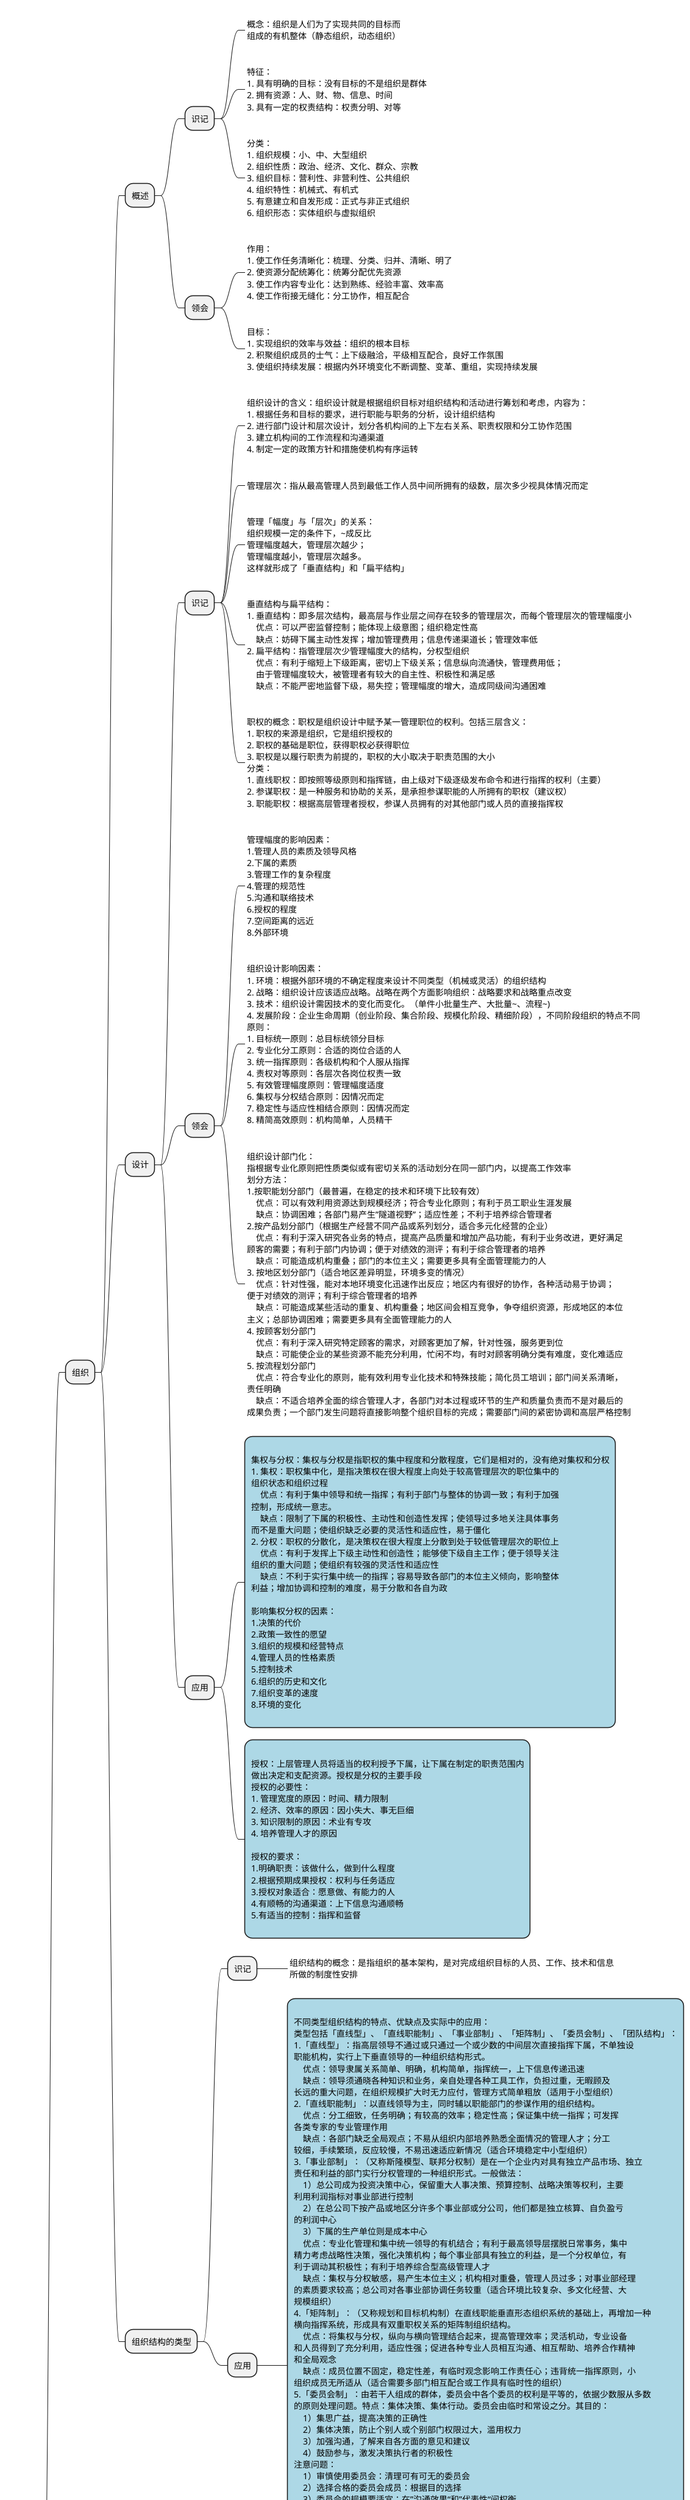 @startmindmap

* 组织

** 组织

*** 概述
**** 识记
*****_:
概念：组织是人们为了实现共同的目标而
组成的有机整体（静态组织，动态组织）
;
*****_:
特征：
1. 具有明确的目标：没有目标的不是组织是群体
2. 拥有资源：人、财、物、信息、时间
3. 具有一定的权责结构：权责分明、对等
;
*****_:
分类：
1. 组织规模：小、中、大型组织
2. 组织性质：政治、经济、文化、群众、宗教
3. 组织目标：营利性、非营利性、公共组织
4. 组织特性：机械式、有机式
5. 有意建立和自发形成：正式与非正式组织
6. 组织形态：实体组织与虚拟组织
;
**** 领会
*****_:
作用：
1. 使工作任务清晰化：梳理、分类、归并、清晰、明了
2. 使资源分配统筹化：统筹分配优先资源
3. 使工作内容专业化：达到熟练、经验丰富、效率高
4. 使工作衔接无缝化：分工协作，相互配合
;
*****_:
目标：
1. 实现组织的效率与效益：组织的根本目标
2. 积聚组织成员的士气：上下级融洽，平级相互配合，良好工作氛围
3. 使组织持续发展：根据内外环境变化不断调整、变革、重组，实现持续发展
;

*** 设计
**** 识记
*****_:
组织设计的含义：组织设计就是根据组织目标对组织结构和活动进行筹划和考虑，内容为：
1. 根据任务和目标的要求，进行职能与职务的分析，设计组织结构
2. 进行部门设计和层次设计，划分各机构间的上下左右关系、职责权限和分工协作范围
3. 建立机构间的工作流程和沟通渠道
4. 制定一定的政策方针和措施使机构有序运转
;
*****_:
管理层次：指从最高管理人员到最低工作人员中间所拥有的级数，层次多少视具体情况而定
;
*****_:
管理「幅度」与「层次」的关系：
组织规模一定的条件下，~成反比 
管理幅度越大，管理层次越少；
管理幅度越小，管理层次越多。
这样就形成了「垂直结构」和「扁平结构」
;
*****_:
垂直结构与扁平结构：
1. 垂直结构：即多层次结构，最高层与作业层之间存在较多的管理层次，而每个管理层次的管理幅度小
    优点：可以严密监督控制；能体现上级意图；组织稳定性高
    缺点：妨碍下属主动性发挥；增加管理费用；信息传递渠道长；管理效率低
2. 扁平结构：指管理层次少管理幅度大的结构，分权型组织
    优点：有利于缩短上下级距离，密切上下级关系；信息纵向流通快，管理费用低；
    由于管理幅度较大，被管理者有较大的自主性、积极性和满足感
    缺点：不能严密地监督下级，易失控；管理幅度的增大，造成同级间沟通困难
;
*****_:
职权的概念：职权是组织设计中赋予某一管理职位的权利。包括三层含义：
1. 职权的来源是组织，它是组织授权的
2. 职权的基础是职位，获得职权必获得职位
3. 职权是以履行职责为前提的，职权的大小取决于职责范围的大小
分类：
1. 直线职权：即按照等级原则和指挥链，由上级对下级逐级发布命令和进行指挥的权利（主要）
2. 参谋职权：是一种服务和协助的关系，是承担参谋职能的人所拥有的职权（建议权）
3. 职能职权：根据高层管理者授权，参谋人员拥有的对其他部门或人员的直接指挥权
;
**** 领会
*****_:
管理幅度的影响因素：
1.管理人员的素质及领导风格
2.下属的素质
3.管理工作的复杂程度
4.管理的规范性
5.沟通和联络技术
6.授权的程度
7.空间距离的远近
8.外部环境
;
*****_:
组织设计影响因素：
1. 环境：根据外部环境的不确定程度来设计不同类型（机械或灵活）的组织结构
2. 战略：组织设计应该适应战略。战略在两个方面影响组织：战略要求和战略重点改变
3. 技术：组织设计需因技术的变化而变化。（单件小批量生产、大批量~、流程~)
4. 发展阶段：企业生命周期（创业阶段、集合阶段、规模化阶段、精细阶段），不同阶段组织的特点不同
原则：
1. 目标统一原则：总目标统领分目标
2. 专业化分工原则：合适的岗位合适的人
3. 统一指挥原则：各级机构和个人服从指挥
4. 责权对等原则：各层次各岗位权责一致
5. 有效管理幅度原则：管理幅度适度
6. 集权与分权结合原则：因情况而定
7. 稳定性与适应性相结合原则：因情况而定
8. 精简高效原则：机构简单，人员精干
;
*****_:
组织设计部门化：
指根据专业化原则把性质类似或有密切关系的活动划分在同一部门内，以提高工作效率
划分方法：
1.按职能划分部门（最普遍，在稳定的技术和环境下比较有效）
    优点：可以有效利用资源达到规模经济；符合专业化原则；有利于员工职业生涯发展
    缺点：协调困难；各部门易产生”隧道视野”；适应性差；不利于培养综合管理者
2.按产品划分部门（根据生产经营不同产品或系列划分，适合多元化经营的企业）
    优点：有利于深入研究各业务的特点，提高产品质量和增加产品功能，有利于业务改进，更好满足
顾客的需要；有利于部门内协调；便于对绩效的测评；有利于综合管理者的培养
    缺点：可能造成机构重叠；部门的本位主义；需要更多具有全面管理能力的人
3. 按地区划分部门（适合地区差异明显，环境多变的情况）
    优点：针对性强，能对本地环境变化迅速作出反应；地区内有很好的协作，各种活动易于协调；
便于对绩效的测评；有利于综合管理者的培养
    缺点：可能造成某些活动的重复、机构重叠；地区间会相互竞争，争夺组织资源，形成地区的本位
主义；总部协调困难；需要更多具有全面管理能力的人
4. 按顾客划分部门
    优点：有利于深入研究特定顾客的需求，对顾客更加了解，针对性强，服务更到位
    缺点：可能使企业的某些资源不能充分利用，忙闲不均，有时对顾客明确分类有难度，变化难适应
5. 按流程划分部门
    优点：符合专业化的原则，能有效利用专业化技术和特殊技能；简化员工培训；部门间关系清晰，
责任明确
    缺点：不适合培养全面的综合管理人才，各部门对本过程或环节的生产和质量负责而不是对最后的
成果负责；一个部门发生问题将直接影响整个组织目标的完成；需要部门间的紧密协调和高层严格控制
;
**** 应用
*****[#lightblue]:
集权与分权：集权与分权是指职权的集中程度和分散程度，它们是相对的，没有绝对集权和分权
1. 集权：职权集中化，是指决策权在很大程度上向处于较高管理层次的职位集中的
组织状态和组织过程
    优点：有利于集中领导和统一指挥；有利于部门与整体的协调一致；有利于加强
控制，形成统一意志。
    缺点：限制了下属的积极性、主动性和创造性发挥；使领导过多地关注具体事务
而不是重大问题；使组织缺乏必要的灵活性和适应性，易于僵化
2. 分权：职权的分散化，是决策权在很大程度上分散到处于较低管理层次的职位上
    优点：有利于发挥上下级主动性和创造性；能够使下级自主工作；便于领导关注
组织的重大问题；使组织有较强的灵活性和适应性
    缺点：不利于实行集中统一的指挥；容易导致各部门的本位主义倾向，影响整体
利益；增加协调和控制的难度，易于分散和各自为政

影响集权分权的因素：
1.决策的代价
2.政策一致性的愿望
3.组织的规模和经营特点
4.管理人员的性格素质
5.控制技术
6.组织的历史和文化
7.组织变革的速度
8.环境的变化
;
*****[#lightblue]:
授权：上层管理人员将适当的权利授予下属，让下属在制定的职责范围内
做出决定和支配资源。授权是分权的主要手段
授权的必要性：
1. 管理宽度的原因：时间、精力限制
2. 经济、效率的原因：因小失大、事无巨细
3. 知识限制的原因：术业有专攻
4. 培养管理人才的原因

授权的要求：
1.明确职责：该做什么，做到什么程度
2.根据预期成果授权：权利与任务适应
3.授权对象适合：愿意做、有能力的人
4.有顺畅的沟通渠道：上下信息沟通顺畅
5.有适当的控制：指挥和监督
;

*** 组织结构的类型
**** 识记
*****_:
组织结构的概念：是指组织的基本架构，是对完成组织目标的人员、工作、技术和信息
所做的制度性安排
;
**** 应用
*****[#lightblue]:
不同类型组织结构的特点、优缺点及实际中的应用：
类型包括「直线型」、「直线职能制」、「事业部制」、「矩阵制」、「委员会制」、「团队结构」：
1.「直线型」：指高层领导不通过或只通过一个或少数的中间层次直接指挥下属，不单独设
职能机构，实行上下垂直领导的一种组织结构形式。
    优点：领导隶属关系简单、明确，机构简单，指挥统一，上下信息传递迅速
    缺点：领导须通晓各种知识和业务，亲自处理各种工具工作，负担过重，无暇顾及
长远的重大问题，在组织规模扩大时无力应付，管理方式简单粗放（适用于小型组织）
2.「直线职能制」：以直线领导为主，同时辅以职能部门的参谋作用的组织结构。
    优点：分工细致，任务明确；有较高的效率；稳定性高；保证集中统一指挥；可发挥
各类专家的专业管理作用
    缺点：各部门缺乏全局观点；不易从组织内部培养熟悉全面情况的管理人才；分工
较细，手续繁琐，反应较慢，不易迅速适应新情况（适合环境稳定中小型组织）
3.「事业部制」：（又称斯隆模型、联邦分权制）是在一个企业内对具有独立产品市场、独立
责任和利益的部门实行分权管理的一种组织形式。一般做法：
    1）总公司成为投资决策中心，保留重大人事决策、预算控制、战略决策等权利，主要
利用利润指标对事业部进行控制
    2）在总公司下按产品或地区分许多个事业部或分公司，他们都是独立核算、自负盈亏
的利润中心
    3）下属的生产单位则是成本中心
    优点：专业化管理和集中统一领导的有机结合；有利于最高领导层摆脱日常事务，集中
精力考虑战略性决策，强化决策机构；每个事业部具有独立的利益，是一个分权单位，有
利于调动其积极性；有利于培养综合型高级管理人才
    缺点：集权与分权敏感，易产生本位主义；机构相对重叠，管理人员过多；对事业部经理
的素质要求较高；总公司对各事业部协调任务较重（适合环境比较复杂、多文化经营、大
规模组织）
4.「矩阵制」：（又称规划和目标机构制）在直线职能垂直形态组织系统的基础上，再增加一种
横向指挥系统，形成具有双重职权关系的矩阵制组织结构。
    优点：将集权与分权，纵向与横向管理结合起来，提高管理效率；灵活机动，专业设备
和人员得到了充分利用，适应性强；促进各种专业人员相互沟通、相互帮助、培养合作精神
和全局观念
    缺点：成员位置不固定，稳定性差，有临时观念影响工作责任心；违背统一指挥原则，小
组织成员无所适从（适合需要多部门相互配合或工作具有临时性的组织）
5.「委员会制」：由若干人组成的群体，委员会中各个委员的权利是平等的，依据少数服从多数
的原则处理问题。特点：集体决策、集体行动。委员会由临时和常设之分。其目的：
    1）集思广益，提高决策的正确性
    2）集体决策，防止个别人或个别部门权限过大，滥用权力
    3）加强沟通，了解来自各方面的意见和建议
    4）鼓励参与，激发决策执行者的积极性
注意问题：
    1）审慎使用委员会：清理可有可无的委员会
    2）选择合格的委员会成员：根据目的选择
    3）委员会的规模要适宜：在”沟通效果“和”代表性“间权衡
    4）发挥委员会主席的作用：领导才能决定工作成效
    5）提高委员会的运营效率：考核机制
    优点：可以发挥集体的智慧，提供更多、更完整的信息，避免个别人的判断失误；少数
服从多数，防止个人滥用权力；成员地位平等，有利于沟通和协调；有更多参与的机会，可
激发组织成员的积极性
    缺点：耗费时间，做出决定往往需要较长时间，有时议而不决；受某人或少数人主导；
从众现象或折中调和；责任模糊，集体负责时导致大家都不负责
6.「团队结构」：团队是指完成相互依存的任务，实现共同使命的一群人。团队结构指整个组织
由组织执行组织各项任务的团队组成的组织结构。其特点：
    1）具有共同目标，与组织目标密切相关
    2）具有自主决策权，要承担活动的全部责任
    3）团队中每个成员都是多面手，团队中有分工，但更强调合作，是相互作用的群体
    4）团队结构对顾客的响应速度更快，服务质量和服务效率更高
    优点：每个成员都有明确的团队工作并为之负责；具有较大的适应性，能接受新思想和
新工作方法，迅速分享信息，协调工作；团队能够给顾客提供更卓越的服务
    缺点：小组的领导人如果不提出明确要求，团队就缺乏明确性；稳定性差，团队必须持续
不断地注意管理；团队成员虽然了解共同任务，但不一定对自己的具体任务非常了解，甚至
可能对别人的工作过于感兴趣，而忽略了自己的工作
;

** 人员配备

*** 概述
**** 识记
*****_:
「人员配备」：是组织工作的逻辑延续，是指为了实现组织目标对人员进行恰当而
有效的「招聘」、「甄选」、「培训」、「绩效考核」等，从而确定合适的人员去
充实组织机构中所规定的各项职务，保证组织活动的正常进行
;
*****_:
特点：
1.人员配备以组织的目标和战略为指导，与组织的长期
发展规划相适应：要有前瞻性和预见性，服务组织目标
2. 人员配备是以人为中心的管理：”关心人、尊重人、
理解人、依靠人“，发挥人的积极性、主动性和创造性
3. 人员配备是管理最复杂的环节：选人、育人、用人、
留人、评人等。
;
**** 领会
*****_:
人员配备过程：
1.人力资源计划（步骤包括评估现有人力资源，评估未来所需要的
人力资源，制定一套相应的方案，以确保未来人力资源供需匹配）
2.工作分析与职位设计（编制成岗位说明书，具体明确工作职责与
权限、工作目标、工作特点、任职人员资格等，并能为工作评价、
人员招聘、绩效考核、培训与开发、薪酬管理等提供依据）
3.招聘与甄选
4.培训与发展
5.绩效考核：奖惩的依据
6.奖惩、调职、离职
;
*****_:
原则：
1.「因事择人」：是指根据岗位的要求来选拔具备相应知识与能力
的人员
2.「因才适用」：根据人的不同特点来安排工作，使人的潜能得到
最充分的发挥，忌”大材小用“或”小材大用“
3.「动态平衡」：要以发展的眼光看待人与事的配合关系，不断
调整，实现人与工作的平衡。组织变化 -》人员调整
人能力提高 -》不同岗位
;

*** 人员配备管理
**** 识记
*****_:
管理人员招聘的标准：
1.与组织文化相适应：个人与组织价值观契合
2.德才兼备：正品、次品、废品、毒品
3.决策能力：组织权利下移
4.沟通与合作的技能：沟通是合作的基本要求
5.创新精神：特别是高层管理人员
;
*****_:
「外部招聘」及优缺点：
优点：
1. 来源广泛，选择余地大，易于招到一流人才
2. 来自外部的候选人能够为组织带来新思想、新观念、新方法
3. 可以平息或缓和内部竞争者之间的矛盾
4. 人才现成，可节省培训费用
缺点：
1. 进入角色慢、缺乏人事基础
2. 对求职者无法深入了解
3. 影响内部员工的工作积极性
4. 外聘人员缺乏对企业的忠诚
;
*****_:
「内部提升」的优缺点：
优点：
1. 了解全面、准确性高
2. 可鼓舞士气、激励员工、增强员工对组织的忠诚
3. 有利于迅速开展工作
4. 使组织培训投资得到回报
5. 招聘费用低
缺点：
1. 来源局限、水平有限
2. 近亲繁殖
3. 内部竞争、引起同事不满
;
*****_:
「甄选」的概念：是指综合利用心理学、管理学等学科的理论、方法和技术，对应聘者
的任职资格、工作胜任程度等进行测量和评价到录用的过程
;
*****_:
「培训」的目标：
1. 掌握新的知识和技能
2. 发展各方面的能力
3. 形成统一的价值观
4. 增强员工之间的信息交流
;
*****_:
培训的方式：「岗前培训」、「在职培训」、「脱产培训」
1. 岗前培训：使员工学习和掌握基本的工作方法和程序，
帮助员工建立工作中的合作关系，使员工尽快调整自我，
尽早适应工作环境
2. 在职培训：与工作直接相联系，受训者置身于实际
工作之中，边学习、边工作、边提高，简单易行，节省
费用。工作轮换和实习是两种常见的在职培训。设置
助理职务和临时职务代理
3. 脱产培训：离职培训、脱岗培训，比较系统、正规、
有深度，培训效果好，尤其适用于管理领域和专业领域
的培训。缺点：会在短期内影响工作、培训成本也较高。
脱产培训的方法：课堂讲授法、视听教学法和模拟演练
法。
;
*****_:
「绩效考核」的概念：指组织定期测量、评估和检验个人或群体小组织的工作
及业绩的一种正式制度
;
**** 领会
*****_:
「招聘」的程序：
1.招聘计划阶段：将岗位空缺相关候选人数量和类型具体化
2.寻求候选人：自荐、引荐、毕业生、招聘广告、职介所、猎头公司
3.候选人甄选：”工作说明书“是甄选的依据
4.选定录用
5.检查评估：对招聘活动检查评估，不断修正、改进
;
*****_:
甄选的方法：
1. 申请表分析
2. 资格审查
3. 测试、面试及情景模拟
;
*****_:
甄选的程序：
1. 初选
2. 笔试
3. 面试：结构化面试、非结构化面试、混合式面试
;
*****_:
绩效考核的意义：
1.为「决策」提供了重要的参考依据
2.为「组织发展」提供了重要的支持
3.为确定员工的「工作报酬」提供依据
4.为「人事调整」提供了依据
5.为「培训」提供了依据
;
*****_:
绩效考核程序：
1.确定绩效考核目标并确定考评内容
2.确定考评责任者
3.评价业绩
4.考评结果的反馈和备案
;
*****_:
绩效考核方法：
1.个人自我评价法
2.小组评议法
3.工作标准法
4.业绩表评估法
5.排列评估法
现代绩效考核多采用目标管理法。
常用的多人评估系统：360度反馈。
;

** 组织变革
*** 概述
**** 识记
*****_:
「组织变革」：指组织根据内外环境的变化而进行的调整、改革和
适应的过程。目的是提高组织的效能
;
*****_:
组织变革的方式：
1.渐进式变革：逐渐的修正和改正，改革阻力小
2.激进式变革：快速抛弃传统习惯做法，彻底改变局面，
改革幅度大，阻力大
;
*****_:
组织变革内容：
1.「人员」变革：工作态度、期望、认知和行为，重点是组织
成员间在权利与利益等资源的重新分配
2.「结构」变革：组织设计、权利分配、分工与协调等
3.「技术」变革：设备、工具、技术、工艺和方法等
4.「组织文化」变革：核心是确立新的价值观取代旧的价值观、
往往难度最大时间最长
;
**** 领会
*****_:
组织变革动因：
1.外部动因
1） 宏观社会经济环境的变化
2） 科技进步的影响
3） 环境资源的影响
4） 竞争观念的改变
5） 全球化
2.内部动因：
1） 战略的调整
2） 设备引进与技术的变化
3） 员工受教育程度的提高
4） 组织规模和范围扩大，原来的
组织结构变得不适应
;
*****_:
组织变革目的：
1.使「组织」更具「环境适应性」
2.使「管理者」更具环境适应性
3.使「员工」更具环境适应性
;
*** 组织变革的过程和阻力
**** 领会
*****_:
组织变革的过程：
库尔特*勒温（Kurt*Lewin）的「三阶段」模式:
1.「解冻」：对现有状态否定，打破旧习惯，与传统决裂，丢掉对过去的
留恋，营造必须变革的气氛。主要任务：发现变革动力、营造危机感
和变革气氛、描绘变革蓝图、明确目标方向、形成变革方案
2.「变革」：养成新习惯，进入新状态，实施具体的变革行动。这是实质性
阶段。通常分为试验和推广两阶段。主要任务：按拟定方案开展变革
行动，使组织从现有模式向目标模式转变
3.「再冻结」：巩固新习惯，强化变革的成果。目的：避免退化、反弹
;
*****_:
组织变革的阻力：是指反对、阻挠、对抗变革的制约力。阻力可能来源于个人或群体，
也可能来自组织内部或外部环境对于不确定型的恐惧、可能失去利益和权利的恐惧、
保守的组织文化、缺乏竞争的市场环境都影响变革
;
*****_:
应对阻力克服方法：
1.开诚布公地与员工沟通
2.让员工参与到变革当中
3.利用成功的变革模式
4.减少不确定型（减少谣言）
5.谈判（满足一些人的利益、必要的妥协）
;
*** 当代组织变革新措施
**** 领会
*****_:
「组织扁平化」、「柔性化」、「团队化」，「大企业内部“小企业化经营”」的变化：
;
*****_:
扁平化：减少行政管理层次，裁减冗余人员
成因：
1. 分权理念
2. 快速适应市场变化
3. 信息技术的发展应用
;
*****_:
柔性化： 组织结构可调整，对环境变化、战略调整的适应能力。
目标是减少组织变革的冲击和震荡
;
*****_:
协作团队化：技能互补、责任共担、统一组织、相互协作
;
*****_:
大企业内部的“小企业化经营”：有意识地学习和借鉴小企业的
经营方式，化整为零，组件小型、自主和创新的经营单元。把
小企业灵活的经营优势引入到大企业的经营机制中
;

@endmindmap
